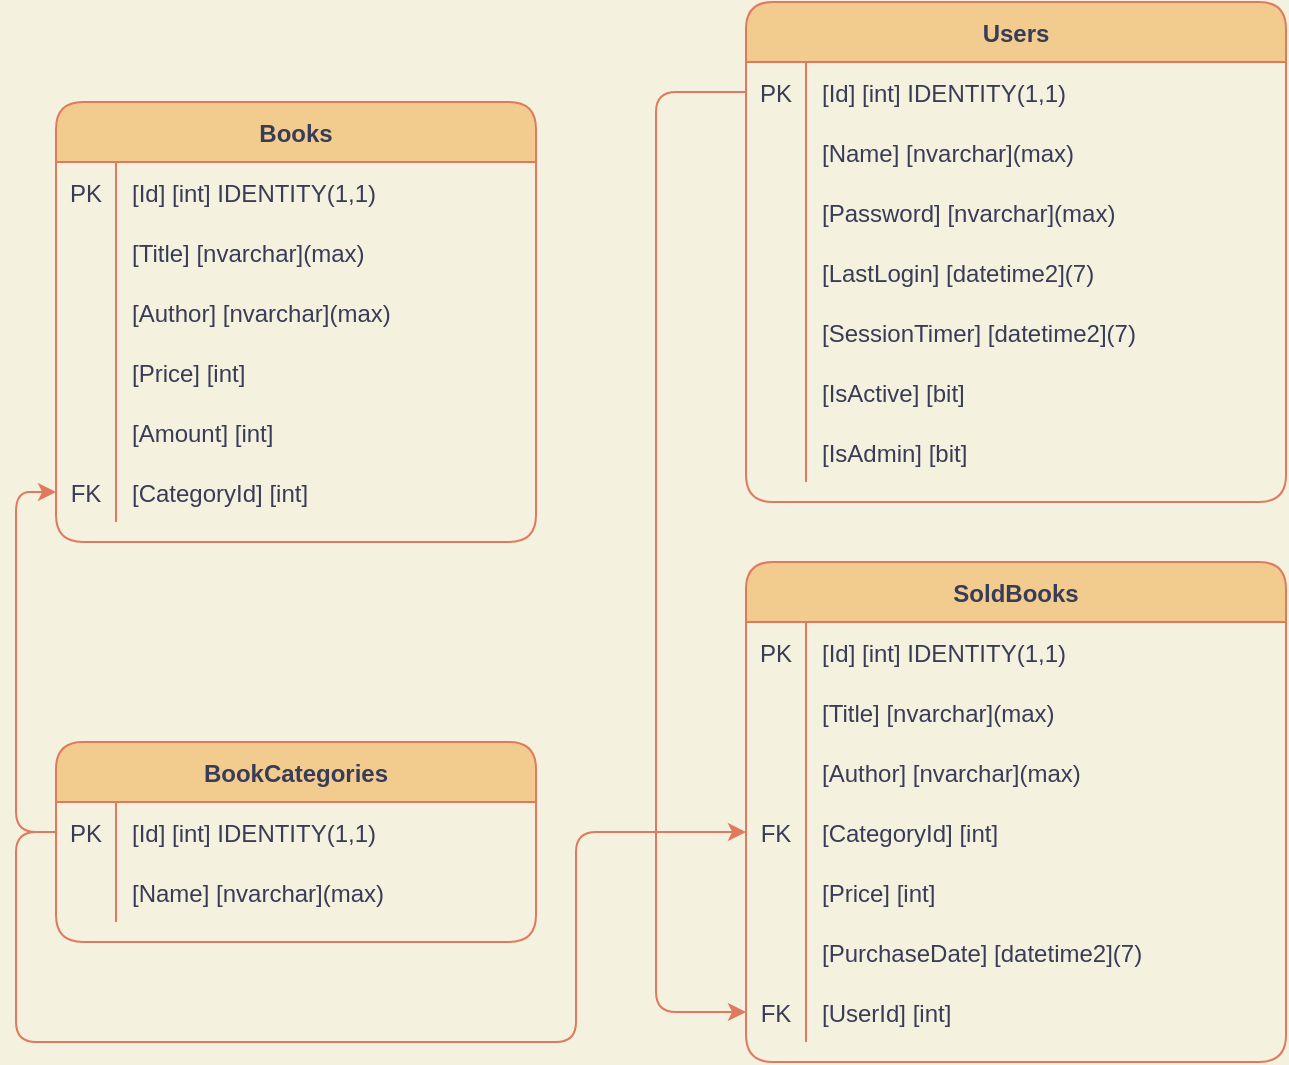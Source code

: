 <mxfile version="14.4.2" type="github">
  <diagram id="R2lEEEUBdFMjLlhIrx00" name="Page-1">
    <mxGraphModel dx="1422" dy="762" grid="1" gridSize="10" guides="1" tooltips="1" connect="1" arrows="1" fold="1" page="1" pageScale="1" pageWidth="1100" pageHeight="850" background="#F4F1DE" math="0" shadow="0" extFonts="Permanent Marker^https://fonts.googleapis.com/css?family=Permanent+Marker">
      <root>
        <mxCell id="0" />
        <mxCell id="1" parent="0" />
        <mxCell id="w2-F63Qf93moYLZBpYMV-134" value="Users" style="shape=table;startSize=30;container=1;collapsible=1;childLayout=tableLayout;fixedRows=1;rowLines=0;fontStyle=1;align=center;resizeLast=1;fillColor=#F2CC8F;strokeColor=#E07A5F;fontColor=#393C56;rounded=1;" parent="1" vertex="1">
          <mxGeometry x="415" y="30" width="270" height="250" as="geometry" />
        </mxCell>
        <mxCell id="w2-F63Qf93moYLZBpYMV-135" value="" style="shape=partialRectangle;collapsible=0;dropTarget=0;pointerEvents=0;fillColor=none;points=[[0,0.5],[1,0.5]];portConstraint=eastwest;top=0;left=0;right=0;bottom=0;strokeColor=#E07A5F;fontColor=#393C56;rounded=1;" parent="w2-F63Qf93moYLZBpYMV-134" vertex="1">
          <mxGeometry y="30" width="270" height="30" as="geometry" />
        </mxCell>
        <mxCell id="w2-F63Qf93moYLZBpYMV-136" value="PK" style="shape=partialRectangle;overflow=hidden;connectable=0;fillColor=none;top=0;left=0;bottom=0;right=0;strokeColor=#E07A5F;fontColor=#393C56;verticalAlign=middle;rounded=1;" parent="w2-F63Qf93moYLZBpYMV-135" vertex="1">
          <mxGeometry width="30" height="30" as="geometry" />
        </mxCell>
        <mxCell id="w2-F63Qf93moYLZBpYMV-137" value="[Id] [int] IDENTITY(1,1) " style="shape=partialRectangle;overflow=hidden;connectable=0;fillColor=none;top=0;left=0;bottom=0;right=0;align=left;spacingLeft=6;strokeColor=#E07A5F;fontColor=#393C56;rounded=1;" parent="w2-F63Qf93moYLZBpYMV-135" vertex="1">
          <mxGeometry x="30" width="240" height="30" as="geometry" />
        </mxCell>
        <mxCell id="w2-F63Qf93moYLZBpYMV-138" value="" style="shape=partialRectangle;collapsible=0;dropTarget=0;pointerEvents=0;fillColor=none;points=[[0,0.5],[1,0.5]];portConstraint=eastwest;top=0;left=0;right=0;bottom=0;strokeColor=#E07A5F;fontColor=#393C56;rounded=1;" parent="w2-F63Qf93moYLZBpYMV-134" vertex="1">
          <mxGeometry y="60" width="270" height="30" as="geometry" />
        </mxCell>
        <mxCell id="w2-F63Qf93moYLZBpYMV-139" value="" style="shape=partialRectangle;overflow=hidden;connectable=0;fillColor=none;top=0;left=0;bottom=0;right=0;strokeColor=#E07A5F;fontColor=#393C56;rounded=1;" parent="w2-F63Qf93moYLZBpYMV-138" vertex="1">
          <mxGeometry width="30" height="30" as="geometry" />
        </mxCell>
        <mxCell id="w2-F63Qf93moYLZBpYMV-140" value="[Name] [nvarchar](max)" style="shape=partialRectangle;overflow=hidden;connectable=0;fillColor=none;top=0;left=0;bottom=0;right=0;align=left;spacingLeft=6;strokeColor=#E07A5F;fontColor=#393C56;rounded=1;" parent="w2-F63Qf93moYLZBpYMV-138" vertex="1">
          <mxGeometry x="30" width="240" height="30" as="geometry" />
        </mxCell>
        <mxCell id="w2-F63Qf93moYLZBpYMV-141" value="" style="shape=partialRectangle;collapsible=0;dropTarget=0;pointerEvents=0;fillColor=none;points=[[0,0.5],[1,0.5]];portConstraint=eastwest;top=0;left=0;right=0;bottom=0;strokeColor=#E07A5F;fontColor=#393C56;rounded=1;" parent="w2-F63Qf93moYLZBpYMV-134" vertex="1">
          <mxGeometry y="90" width="270" height="30" as="geometry" />
        </mxCell>
        <mxCell id="w2-F63Qf93moYLZBpYMV-142" value="" style="shape=partialRectangle;overflow=hidden;connectable=0;fillColor=none;top=0;left=0;bottom=0;right=0;strokeColor=#E07A5F;fontColor=#393C56;rounded=1;" parent="w2-F63Qf93moYLZBpYMV-141" vertex="1">
          <mxGeometry width="30" height="30" as="geometry" />
        </mxCell>
        <mxCell id="w2-F63Qf93moYLZBpYMV-143" value="[Password] [nvarchar](max)" style="shape=partialRectangle;overflow=hidden;connectable=0;fillColor=none;top=0;left=0;bottom=0;right=0;align=left;spacingLeft=6;strokeColor=#E07A5F;fontColor=#393C56;rounded=1;" parent="w2-F63Qf93moYLZBpYMV-141" vertex="1">
          <mxGeometry x="30" width="240" height="30" as="geometry" />
        </mxCell>
        <mxCell id="w2-F63Qf93moYLZBpYMV-144" value="" style="shape=partialRectangle;collapsible=0;dropTarget=0;pointerEvents=0;fillColor=none;points=[[0,0.5],[1,0.5]];portConstraint=eastwest;top=0;left=0;right=0;bottom=0;strokeColor=#E07A5F;fontColor=#393C56;rounded=1;" parent="w2-F63Qf93moYLZBpYMV-134" vertex="1">
          <mxGeometry y="120" width="270" height="30" as="geometry" />
        </mxCell>
        <mxCell id="w2-F63Qf93moYLZBpYMV-145" value="" style="shape=partialRectangle;overflow=hidden;connectable=0;fillColor=none;top=0;left=0;bottom=0;right=0;strokeColor=#E07A5F;fontColor=#393C56;rounded=1;" parent="w2-F63Qf93moYLZBpYMV-144" vertex="1">
          <mxGeometry width="30" height="30" as="geometry" />
        </mxCell>
        <mxCell id="w2-F63Qf93moYLZBpYMV-146" value="[LastLogin] [datetime2](7)" style="shape=partialRectangle;overflow=hidden;connectable=0;fillColor=none;top=0;left=0;bottom=0;right=0;align=left;spacingLeft=6;strokeColor=#E07A5F;fontColor=#393C56;rounded=1;" parent="w2-F63Qf93moYLZBpYMV-144" vertex="1">
          <mxGeometry x="30" width="240" height="30" as="geometry" />
        </mxCell>
        <mxCell id="w2-F63Qf93moYLZBpYMV-147" value="" style="shape=partialRectangle;collapsible=0;dropTarget=0;pointerEvents=0;fillColor=none;points=[[0,0.5],[1,0.5]];portConstraint=eastwest;top=0;left=0;right=0;bottom=0;strokeColor=#E07A5F;fontColor=#393C56;rounded=1;" parent="w2-F63Qf93moYLZBpYMV-134" vertex="1">
          <mxGeometry y="150" width="270" height="30" as="geometry" />
        </mxCell>
        <mxCell id="w2-F63Qf93moYLZBpYMV-148" value="" style="shape=partialRectangle;overflow=hidden;connectable=0;fillColor=none;top=0;left=0;bottom=0;right=0;strokeColor=#E07A5F;fontColor=#393C56;rounded=1;" parent="w2-F63Qf93moYLZBpYMV-147" vertex="1">
          <mxGeometry width="30" height="30" as="geometry" />
        </mxCell>
        <mxCell id="w2-F63Qf93moYLZBpYMV-149" value="[SessionTimer] [datetime2](7)" style="shape=partialRectangle;overflow=hidden;connectable=0;fillColor=none;top=0;left=0;bottom=0;right=0;align=left;spacingLeft=6;strokeColor=#E07A5F;fontColor=#393C56;rounded=1;" parent="w2-F63Qf93moYLZBpYMV-147" vertex="1">
          <mxGeometry x="30" width="240" height="30" as="geometry" />
        </mxCell>
        <mxCell id="w2-F63Qf93moYLZBpYMV-150" value="" style="shape=partialRectangle;collapsible=0;dropTarget=0;pointerEvents=0;fillColor=none;points=[[0,0.5],[1,0.5]];portConstraint=eastwest;top=0;left=0;right=0;bottom=0;strokeColor=#E07A5F;fontColor=#393C56;rounded=1;" parent="w2-F63Qf93moYLZBpYMV-134" vertex="1">
          <mxGeometry y="180" width="270" height="30" as="geometry" />
        </mxCell>
        <mxCell id="w2-F63Qf93moYLZBpYMV-151" value="" style="shape=partialRectangle;overflow=hidden;connectable=0;fillColor=none;top=0;left=0;bottom=0;right=0;strokeColor=#E07A5F;fontColor=#393C56;rounded=1;" parent="w2-F63Qf93moYLZBpYMV-150" vertex="1">
          <mxGeometry width="30" height="30" as="geometry" />
        </mxCell>
        <mxCell id="w2-F63Qf93moYLZBpYMV-152" value="[IsActive] [bit]" style="shape=partialRectangle;overflow=hidden;connectable=0;fillColor=none;top=0;left=0;bottom=0;right=0;align=left;spacingLeft=6;strokeColor=#E07A5F;fontColor=#393C56;rounded=1;" parent="w2-F63Qf93moYLZBpYMV-150" vertex="1">
          <mxGeometry x="30" width="240" height="30" as="geometry" />
        </mxCell>
        <mxCell id="w2-F63Qf93moYLZBpYMV-153" value="" style="shape=partialRectangle;collapsible=0;dropTarget=0;pointerEvents=0;fillColor=none;points=[[0,0.5],[1,0.5]];portConstraint=eastwest;top=0;left=0;right=0;bottom=0;strokeColor=#E07A5F;fontColor=#393C56;rounded=1;" parent="w2-F63Qf93moYLZBpYMV-134" vertex="1">
          <mxGeometry y="210" width="270" height="30" as="geometry" />
        </mxCell>
        <mxCell id="w2-F63Qf93moYLZBpYMV-154" value="" style="shape=partialRectangle;overflow=hidden;connectable=0;fillColor=none;top=0;left=0;bottom=0;right=0;strokeColor=#E07A5F;fontColor=#393C56;rounded=1;" parent="w2-F63Qf93moYLZBpYMV-153" vertex="1">
          <mxGeometry width="30" height="30" as="geometry" />
        </mxCell>
        <mxCell id="w2-F63Qf93moYLZBpYMV-155" value="[IsAdmin] [bit]" style="shape=partialRectangle;overflow=hidden;connectable=0;fillColor=none;top=0;left=0;bottom=0;right=0;align=left;spacingLeft=6;strokeColor=#E07A5F;fontColor=#393C56;rounded=1;" parent="w2-F63Qf93moYLZBpYMV-153" vertex="1">
          <mxGeometry x="30" width="240" height="30" as="geometry" />
        </mxCell>
        <mxCell id="w2-F63Qf93moYLZBpYMV-156" value="Books" style="shape=table;startSize=30;container=1;collapsible=1;childLayout=tableLayout;fixedRows=1;rowLines=0;fontStyle=1;align=center;resizeLast=1;swimlaneFillColor=none;fillColor=#F2CC8F;strokeColor=#E07A5F;fontColor=#393C56;rounded=1;shadow=0;" parent="1" vertex="1">
          <mxGeometry x="70" y="80" width="240" height="220" as="geometry" />
        </mxCell>
        <mxCell id="w2-F63Qf93moYLZBpYMV-157" value="" style="shape=partialRectangle;collapsible=0;dropTarget=0;pointerEvents=0;fillColor=none;points=[[0,0.5],[1,0.5]];portConstraint=eastwest;top=0;left=0;right=0;bottom=0;strokeColor=#E07A5F;fontColor=#393C56;rounded=1;" parent="w2-F63Qf93moYLZBpYMV-156" vertex="1">
          <mxGeometry y="30" width="240" height="30" as="geometry" />
        </mxCell>
        <mxCell id="w2-F63Qf93moYLZBpYMV-158" value="PK" style="shape=partialRectangle;overflow=hidden;connectable=0;fillColor=none;top=0;left=0;bottom=0;right=0;strokeColor=#E07A5F;fontColor=#393C56;rounded=1;" parent="w2-F63Qf93moYLZBpYMV-157" vertex="1">
          <mxGeometry width="30" height="30" as="geometry" />
        </mxCell>
        <mxCell id="w2-F63Qf93moYLZBpYMV-159" value="[Id] [int] IDENTITY(1,1)" style="shape=partialRectangle;overflow=hidden;connectable=0;fillColor=none;top=0;left=0;bottom=0;right=0;align=left;spacingLeft=6;strokeColor=#E07A5F;fontColor=#393C56;rounded=1;" parent="w2-F63Qf93moYLZBpYMV-157" vertex="1">
          <mxGeometry x="30" width="210" height="30" as="geometry" />
        </mxCell>
        <mxCell id="w2-F63Qf93moYLZBpYMV-160" value="" style="shape=partialRectangle;collapsible=0;dropTarget=0;pointerEvents=0;fillColor=none;points=[[0,0.5],[1,0.5]];portConstraint=eastwest;top=0;left=0;right=0;bottom=0;strokeColor=#E07A5F;fontColor=#393C56;rounded=1;" parent="w2-F63Qf93moYLZBpYMV-156" vertex="1">
          <mxGeometry y="60" width="240" height="30" as="geometry" />
        </mxCell>
        <mxCell id="w2-F63Qf93moYLZBpYMV-161" value="" style="shape=partialRectangle;overflow=hidden;connectable=0;fillColor=none;top=0;left=0;bottom=0;right=0;strokeColor=#E07A5F;fontColor=#393C56;rounded=1;" parent="w2-F63Qf93moYLZBpYMV-160" vertex="1">
          <mxGeometry width="30" height="30" as="geometry" />
        </mxCell>
        <mxCell id="w2-F63Qf93moYLZBpYMV-162" value="[Title] [nvarchar](max)" style="shape=partialRectangle;overflow=hidden;connectable=0;fillColor=none;top=0;left=0;bottom=0;right=0;align=left;spacingLeft=6;strokeColor=#E07A5F;fontColor=#393C56;rounded=1;" parent="w2-F63Qf93moYLZBpYMV-160" vertex="1">
          <mxGeometry x="30" width="210" height="30" as="geometry" />
        </mxCell>
        <mxCell id="w2-F63Qf93moYLZBpYMV-163" value="" style="shape=partialRectangle;collapsible=0;dropTarget=0;pointerEvents=0;fillColor=none;points=[[0,0.5],[1,0.5]];portConstraint=eastwest;top=0;left=0;right=0;bottom=0;strokeColor=#E07A5F;fontColor=#393C56;rounded=1;" parent="w2-F63Qf93moYLZBpYMV-156" vertex="1">
          <mxGeometry y="90" width="240" height="30" as="geometry" />
        </mxCell>
        <mxCell id="w2-F63Qf93moYLZBpYMV-164" value="" style="shape=partialRectangle;overflow=hidden;connectable=0;fillColor=none;top=0;left=0;bottom=0;right=0;strokeColor=#E07A5F;fontColor=#393C56;rounded=1;" parent="w2-F63Qf93moYLZBpYMV-163" vertex="1">
          <mxGeometry width="30" height="30" as="geometry" />
        </mxCell>
        <mxCell id="w2-F63Qf93moYLZBpYMV-165" value="[Author] [nvarchar](max)" style="shape=partialRectangle;overflow=hidden;connectable=0;fillColor=none;top=0;left=0;bottom=0;right=0;align=left;spacingLeft=6;strokeColor=#E07A5F;fontColor=#393C56;rounded=1;" parent="w2-F63Qf93moYLZBpYMV-163" vertex="1">
          <mxGeometry x="30" width="210" height="30" as="geometry" />
        </mxCell>
        <mxCell id="w2-F63Qf93moYLZBpYMV-166" value="" style="shape=partialRectangle;collapsible=0;dropTarget=0;pointerEvents=0;fillColor=none;points=[[0,0.5],[1,0.5]];portConstraint=eastwest;top=0;left=0;right=0;bottom=0;strokeColor=#E07A5F;fontColor=#393C56;rounded=1;" parent="w2-F63Qf93moYLZBpYMV-156" vertex="1">
          <mxGeometry y="120" width="240" height="30" as="geometry" />
        </mxCell>
        <mxCell id="w2-F63Qf93moYLZBpYMV-167" value="" style="shape=partialRectangle;overflow=hidden;connectable=0;fillColor=none;top=0;left=0;bottom=0;right=0;strokeColor=#E07A5F;fontColor=#393C56;rounded=1;" parent="w2-F63Qf93moYLZBpYMV-166" vertex="1">
          <mxGeometry width="30" height="30" as="geometry" />
        </mxCell>
        <mxCell id="w2-F63Qf93moYLZBpYMV-168" value="[Price] [int]" style="shape=partialRectangle;overflow=hidden;connectable=0;fillColor=none;top=0;left=0;bottom=0;right=0;align=left;spacingLeft=6;strokeColor=#E07A5F;fontColor=#393C56;rounded=1;" parent="w2-F63Qf93moYLZBpYMV-166" vertex="1">
          <mxGeometry x="30" width="210" height="30" as="geometry" />
        </mxCell>
        <mxCell id="w2-F63Qf93moYLZBpYMV-169" value="" style="shape=partialRectangle;collapsible=0;dropTarget=0;pointerEvents=0;fillColor=none;points=[[0,0.5],[1,0.5]];portConstraint=eastwest;top=0;left=0;right=0;bottom=0;strokeColor=#E07A5F;fontColor=#393C56;rounded=1;" parent="w2-F63Qf93moYLZBpYMV-156" vertex="1">
          <mxGeometry y="150" width="240" height="30" as="geometry" />
        </mxCell>
        <mxCell id="w2-F63Qf93moYLZBpYMV-170" value="" style="shape=partialRectangle;overflow=hidden;connectable=0;fillColor=none;top=0;left=0;bottom=0;right=0;strokeColor=#E07A5F;fontColor=#393C56;rounded=1;" parent="w2-F63Qf93moYLZBpYMV-169" vertex="1">
          <mxGeometry width="30" height="30" as="geometry" />
        </mxCell>
        <mxCell id="w2-F63Qf93moYLZBpYMV-171" value="[Amount] [int]" style="shape=partialRectangle;overflow=hidden;connectable=0;fillColor=none;top=0;left=0;bottom=0;right=0;align=left;spacingLeft=6;strokeColor=#E07A5F;fontColor=#393C56;rounded=1;" parent="w2-F63Qf93moYLZBpYMV-169" vertex="1">
          <mxGeometry x="30" width="210" height="30" as="geometry" />
        </mxCell>
        <mxCell id="w2-F63Qf93moYLZBpYMV-172" value="" style="shape=partialRectangle;collapsible=0;dropTarget=0;pointerEvents=0;fillColor=none;points=[[0,0.5],[1,0.5]];portConstraint=eastwest;top=0;left=0;right=0;bottom=0;strokeColor=#E07A5F;fontColor=#393C56;rounded=1;" parent="w2-F63Qf93moYLZBpYMV-156" vertex="1">
          <mxGeometry y="180" width="240" height="30" as="geometry" />
        </mxCell>
        <mxCell id="w2-F63Qf93moYLZBpYMV-173" value="FK" style="shape=partialRectangle;overflow=hidden;connectable=0;fillColor=none;top=0;left=0;bottom=0;right=0;strokeColor=#E07A5F;fontColor=#393C56;rounded=1;" parent="w2-F63Qf93moYLZBpYMV-172" vertex="1">
          <mxGeometry width="30" height="30" as="geometry" />
        </mxCell>
        <mxCell id="w2-F63Qf93moYLZBpYMV-174" value="[CategoryId] [int]" style="shape=partialRectangle;overflow=hidden;connectable=0;fillColor=none;top=0;left=0;bottom=0;right=0;align=left;spacingLeft=6;strokeColor=#E07A5F;fontColor=#393C56;rounded=1;" parent="w2-F63Qf93moYLZBpYMV-172" vertex="1">
          <mxGeometry x="30" width="210" height="30" as="geometry" />
        </mxCell>
        <mxCell id="w2-F63Qf93moYLZBpYMV-175" value="BookCategories" style="shape=table;startSize=30;container=1;collapsible=1;childLayout=tableLayout;fixedRows=1;rowLines=0;fontStyle=1;align=center;resizeLast=1;fillColor=#F2CC8F;strokeColor=#E07A5F;fontColor=#393C56;rounded=1;" parent="1" vertex="1">
          <mxGeometry x="70" y="400" width="240" height="100" as="geometry" />
        </mxCell>
        <mxCell id="w2-F63Qf93moYLZBpYMV-176" value="" style="shape=partialRectangle;collapsible=0;dropTarget=0;pointerEvents=0;fillColor=none;points=[[0,0.5],[1,0.5]];portConstraint=eastwest;top=0;left=0;right=0;bottom=0;strokeColor=#E07A5F;fontColor=#393C56;rounded=1;" parent="w2-F63Qf93moYLZBpYMV-175" vertex="1">
          <mxGeometry y="30" width="240" height="30" as="geometry" />
        </mxCell>
        <mxCell id="w2-F63Qf93moYLZBpYMV-177" value="PK" style="shape=partialRectangle;overflow=hidden;connectable=0;fillColor=none;top=0;left=0;bottom=0;right=0;strokeColor=#E07A5F;fontColor=#393C56;rounded=1;" parent="w2-F63Qf93moYLZBpYMV-176" vertex="1">
          <mxGeometry width="30" height="30" as="geometry" />
        </mxCell>
        <mxCell id="w2-F63Qf93moYLZBpYMV-178" value="[Id] [int] IDENTITY(1,1) " style="shape=partialRectangle;overflow=hidden;connectable=0;fillColor=none;top=0;left=0;bottom=0;right=0;align=left;spacingLeft=6;strokeColor=#E07A5F;fontColor=#393C56;rounded=1;" parent="w2-F63Qf93moYLZBpYMV-176" vertex="1">
          <mxGeometry x="30" width="210" height="30" as="geometry" />
        </mxCell>
        <mxCell id="w2-F63Qf93moYLZBpYMV-179" value="" style="shape=partialRectangle;collapsible=0;dropTarget=0;pointerEvents=0;fillColor=none;points=[[0,0.5],[1,0.5]];portConstraint=eastwest;top=0;left=0;right=0;bottom=0;strokeColor=#E07A5F;fontColor=#393C56;rounded=1;" parent="w2-F63Qf93moYLZBpYMV-175" vertex="1">
          <mxGeometry y="60" width="240" height="30" as="geometry" />
        </mxCell>
        <mxCell id="w2-F63Qf93moYLZBpYMV-180" value="" style="shape=partialRectangle;overflow=hidden;connectable=0;fillColor=none;top=0;left=0;bottom=0;right=0;strokeColor=#E07A5F;fontColor=#393C56;rounded=1;" parent="w2-F63Qf93moYLZBpYMV-179" vertex="1">
          <mxGeometry width="30" height="30" as="geometry" />
        </mxCell>
        <mxCell id="w2-F63Qf93moYLZBpYMV-181" value="[Name] [nvarchar](max)" style="shape=partialRectangle;overflow=hidden;connectable=0;fillColor=none;top=0;left=0;bottom=0;right=0;align=left;spacingLeft=6;strokeColor=#E07A5F;fontColor=#393C56;rounded=1;" parent="w2-F63Qf93moYLZBpYMV-179" vertex="1">
          <mxGeometry x="30" width="210" height="30" as="geometry" />
        </mxCell>
        <mxCell id="w2-F63Qf93moYLZBpYMV-182" value="SoldBooks" style="shape=table;startSize=30;container=1;collapsible=1;childLayout=tableLayout;fixedRows=1;rowLines=0;fontStyle=1;align=center;resizeLast=1;fillColor=#F2CC8F;strokeColor=#E07A5F;fontColor=#393C56;rounded=1;" parent="1" vertex="1">
          <mxGeometry x="415" y="310" width="270" height="250" as="geometry" />
        </mxCell>
        <mxCell id="w2-F63Qf93moYLZBpYMV-183" value="" style="shape=partialRectangle;collapsible=0;dropTarget=0;pointerEvents=0;fillColor=none;points=[[0,0.5],[1,0.5]];portConstraint=eastwest;top=0;left=0;right=0;bottom=0;strokeColor=#E07A5F;fontColor=#393C56;rounded=1;" parent="w2-F63Qf93moYLZBpYMV-182" vertex="1">
          <mxGeometry y="30" width="270" height="30" as="geometry" />
        </mxCell>
        <mxCell id="w2-F63Qf93moYLZBpYMV-184" value="PK" style="shape=partialRectangle;overflow=hidden;connectable=0;fillColor=none;top=0;left=0;bottom=0;right=0;strokeColor=#E07A5F;fontColor=#393C56;rounded=1;" parent="w2-F63Qf93moYLZBpYMV-183" vertex="1">
          <mxGeometry width="30" height="30" as="geometry" />
        </mxCell>
        <mxCell id="w2-F63Qf93moYLZBpYMV-185" value="[Id] [int] IDENTITY(1,1)" style="shape=partialRectangle;overflow=hidden;connectable=0;fillColor=none;top=0;left=0;bottom=0;right=0;align=left;spacingLeft=6;strokeColor=#E07A5F;fontColor=#393C56;rounded=1;" parent="w2-F63Qf93moYLZBpYMV-183" vertex="1">
          <mxGeometry x="30" width="240" height="30" as="geometry" />
        </mxCell>
        <mxCell id="w2-F63Qf93moYLZBpYMV-186" value="" style="shape=partialRectangle;collapsible=0;dropTarget=0;pointerEvents=0;fillColor=none;points=[[0,0.5],[1,0.5]];portConstraint=eastwest;top=0;left=0;right=0;bottom=0;strokeColor=#E07A5F;fontColor=#393C56;rounded=1;" parent="w2-F63Qf93moYLZBpYMV-182" vertex="1">
          <mxGeometry y="60" width="270" height="30" as="geometry" />
        </mxCell>
        <mxCell id="w2-F63Qf93moYLZBpYMV-187" value="" style="shape=partialRectangle;overflow=hidden;connectable=0;fillColor=none;top=0;left=0;bottom=0;right=0;strokeColor=#E07A5F;fontColor=#393C56;rounded=1;" parent="w2-F63Qf93moYLZBpYMV-186" vertex="1">
          <mxGeometry width="30" height="30" as="geometry" />
        </mxCell>
        <mxCell id="w2-F63Qf93moYLZBpYMV-188" value="[Title] [nvarchar](max)" style="shape=partialRectangle;overflow=hidden;connectable=0;fillColor=none;top=0;left=0;bottom=0;right=0;align=left;spacingLeft=6;strokeColor=#E07A5F;fontColor=#393C56;rounded=1;" parent="w2-F63Qf93moYLZBpYMV-186" vertex="1">
          <mxGeometry x="30" width="240" height="30" as="geometry" />
        </mxCell>
        <mxCell id="w2-F63Qf93moYLZBpYMV-189" value="" style="shape=partialRectangle;collapsible=0;dropTarget=0;pointerEvents=0;fillColor=none;points=[[0,0.5],[1,0.5]];portConstraint=eastwest;top=0;left=0;right=0;bottom=0;strokeColor=#E07A5F;fontColor=#393C56;rounded=1;" parent="w2-F63Qf93moYLZBpYMV-182" vertex="1">
          <mxGeometry y="90" width="270" height="30" as="geometry" />
        </mxCell>
        <mxCell id="w2-F63Qf93moYLZBpYMV-190" value="" style="shape=partialRectangle;overflow=hidden;connectable=0;fillColor=none;top=0;left=0;bottom=0;right=0;strokeColor=#E07A5F;fontColor=#393C56;rounded=1;" parent="w2-F63Qf93moYLZBpYMV-189" vertex="1">
          <mxGeometry width="30" height="30" as="geometry" />
        </mxCell>
        <mxCell id="w2-F63Qf93moYLZBpYMV-191" value="[Author] [nvarchar](max)" style="shape=partialRectangle;overflow=hidden;connectable=0;fillColor=none;top=0;left=0;bottom=0;right=0;align=left;spacingLeft=6;strokeColor=#E07A5F;fontColor=#393C56;rounded=1;" parent="w2-F63Qf93moYLZBpYMV-189" vertex="1">
          <mxGeometry x="30" width="240" height="30" as="geometry" />
        </mxCell>
        <mxCell id="w2-F63Qf93moYLZBpYMV-192" value="" style="shape=partialRectangle;collapsible=0;dropTarget=0;pointerEvents=0;fillColor=none;points=[[0,0.5],[1,0.5]];portConstraint=eastwest;top=0;left=0;right=0;bottom=0;strokeColor=#E07A5F;fontColor=#393C56;rounded=1;" parent="w2-F63Qf93moYLZBpYMV-182" vertex="1">
          <mxGeometry y="120" width="270" height="30" as="geometry" />
        </mxCell>
        <mxCell id="w2-F63Qf93moYLZBpYMV-193" value="FK" style="shape=partialRectangle;overflow=hidden;connectable=0;fillColor=none;top=0;left=0;bottom=0;right=0;strokeColor=#E07A5F;fontColor=#393C56;rounded=1;" parent="w2-F63Qf93moYLZBpYMV-192" vertex="1">
          <mxGeometry width="30" height="30" as="geometry" />
        </mxCell>
        <mxCell id="w2-F63Qf93moYLZBpYMV-194" value="[CategoryId] [int]" style="shape=partialRectangle;overflow=hidden;connectable=0;fillColor=none;top=0;left=0;bottom=0;right=0;align=left;spacingLeft=6;strokeColor=#E07A5F;fontColor=#393C56;rounded=1;" parent="w2-F63Qf93moYLZBpYMV-192" vertex="1">
          <mxGeometry x="30" width="240" height="30" as="geometry" />
        </mxCell>
        <mxCell id="w2-F63Qf93moYLZBpYMV-195" value="" style="shape=partialRectangle;collapsible=0;dropTarget=0;pointerEvents=0;fillColor=none;points=[[0,0.5],[1,0.5]];portConstraint=eastwest;top=0;left=0;right=0;bottom=0;strokeColor=#E07A5F;fontColor=#393C56;rounded=1;" parent="w2-F63Qf93moYLZBpYMV-182" vertex="1">
          <mxGeometry y="150" width="270" height="30" as="geometry" />
        </mxCell>
        <mxCell id="w2-F63Qf93moYLZBpYMV-196" value="" style="shape=partialRectangle;overflow=hidden;connectable=0;fillColor=none;top=0;left=0;bottom=0;right=0;strokeColor=#E07A5F;fontColor=#393C56;rounded=1;" parent="w2-F63Qf93moYLZBpYMV-195" vertex="1">
          <mxGeometry width="30" height="30" as="geometry" />
        </mxCell>
        <mxCell id="w2-F63Qf93moYLZBpYMV-197" value="[Price] [int]" style="shape=partialRectangle;overflow=hidden;connectable=0;fillColor=none;top=0;left=0;bottom=0;right=0;align=left;spacingLeft=6;strokeColor=#E07A5F;fontColor=#393C56;rounded=1;" parent="w2-F63Qf93moYLZBpYMV-195" vertex="1">
          <mxGeometry x="30" width="240" height="30" as="geometry" />
        </mxCell>
        <mxCell id="w2-F63Qf93moYLZBpYMV-198" value="" style="shape=partialRectangle;collapsible=0;dropTarget=0;pointerEvents=0;fillColor=none;points=[[0,0.5],[1,0.5]];portConstraint=eastwest;top=0;left=0;right=0;bottom=0;strokeColor=#E07A5F;fontColor=#393C56;rounded=1;" parent="w2-F63Qf93moYLZBpYMV-182" vertex="1">
          <mxGeometry y="180" width="270" height="30" as="geometry" />
        </mxCell>
        <mxCell id="w2-F63Qf93moYLZBpYMV-199" value="" style="shape=partialRectangle;overflow=hidden;connectable=0;fillColor=none;top=0;left=0;bottom=0;right=0;strokeColor=#E07A5F;fontColor=#393C56;rounded=1;" parent="w2-F63Qf93moYLZBpYMV-198" vertex="1">
          <mxGeometry width="30" height="30" as="geometry" />
        </mxCell>
        <mxCell id="w2-F63Qf93moYLZBpYMV-200" value="[PurchaseDate] [datetime2](7)" style="shape=partialRectangle;overflow=hidden;connectable=0;fillColor=none;top=0;left=0;bottom=0;right=0;align=left;spacingLeft=6;strokeColor=#E07A5F;fontColor=#393C56;rounded=1;" parent="w2-F63Qf93moYLZBpYMV-198" vertex="1">
          <mxGeometry x="30" width="240" height="30" as="geometry" />
        </mxCell>
        <mxCell id="w2-F63Qf93moYLZBpYMV-201" value="" style="shape=partialRectangle;collapsible=0;dropTarget=0;pointerEvents=0;fillColor=none;points=[[0,0.5],[1,0.5]];portConstraint=eastwest;top=0;left=0;right=0;bottom=0;strokeColor=#E07A5F;fontColor=#393C56;rounded=1;" parent="w2-F63Qf93moYLZBpYMV-182" vertex="1">
          <mxGeometry y="210" width="270" height="30" as="geometry" />
        </mxCell>
        <mxCell id="w2-F63Qf93moYLZBpYMV-202" value="FK" style="shape=partialRectangle;overflow=hidden;connectable=0;fillColor=none;top=0;left=0;bottom=0;right=0;strokeColor=#E07A5F;fontColor=#393C56;rounded=1;" parent="w2-F63Qf93moYLZBpYMV-201" vertex="1">
          <mxGeometry width="30" height="30" as="geometry" />
        </mxCell>
        <mxCell id="w2-F63Qf93moYLZBpYMV-203" value="[UserId] [int]" style="shape=partialRectangle;overflow=hidden;connectable=0;fillColor=none;top=0;left=0;bottom=0;right=0;align=left;spacingLeft=6;strokeColor=#E07A5F;fontColor=#393C56;rounded=1;" parent="w2-F63Qf93moYLZBpYMV-201" vertex="1">
          <mxGeometry x="30" width="240" height="30" as="geometry" />
        </mxCell>
        <mxCell id="w2-F63Qf93moYLZBpYMV-215" style="edgeStyle=orthogonalEdgeStyle;curved=0;rounded=1;sketch=0;orthogonalLoop=1;jettySize=auto;html=1;entryX=0;entryY=0.5;entryDx=0;entryDy=0;strokeColor=#E07A5F;fillColor=#F2CC8F;fontColor=#393C56;labelBackgroundColor=#F4F1DE;" parent="1" source="w2-F63Qf93moYLZBpYMV-135" target="w2-F63Qf93moYLZBpYMV-201" edge="1">
          <mxGeometry relative="1" as="geometry">
            <Array as="points">
              <mxPoint x="370" y="75" />
              <mxPoint x="370" y="535" />
            </Array>
          </mxGeometry>
        </mxCell>
        <mxCell id="w2-F63Qf93moYLZBpYMV-217" style="edgeStyle=orthogonalEdgeStyle;curved=0;rounded=1;sketch=0;orthogonalLoop=1;jettySize=auto;html=1;entryX=0;entryY=0.5;entryDx=0;entryDy=0;strokeColor=#E07A5F;fillColor=#F2CC8F;fontColor=#393C56;labelBackgroundColor=#F4F1DE;exitX=0;exitY=0.5;exitDx=0;exitDy=0;" parent="1" source="w2-F63Qf93moYLZBpYMV-176" target="w2-F63Qf93moYLZBpYMV-192" edge="1">
          <mxGeometry relative="1" as="geometry">
            <Array as="points">
              <mxPoint x="50" y="445" />
              <mxPoint x="50" y="550" />
              <mxPoint x="330" y="550" />
              <mxPoint x="330" y="445" />
            </Array>
          </mxGeometry>
        </mxCell>
        <mxCell id="w2-F63Qf93moYLZBpYMV-218" style="edgeStyle=orthogonalEdgeStyle;curved=0;rounded=1;sketch=0;orthogonalLoop=1;jettySize=auto;html=1;entryX=0;entryY=0.5;entryDx=0;entryDy=0;strokeColor=#E07A5F;fillColor=#F2CC8F;fontColor=#393C56;labelBackgroundColor=#F4F1DE;" parent="1" source="w2-F63Qf93moYLZBpYMV-176" target="w2-F63Qf93moYLZBpYMV-172" edge="1">
          <mxGeometry relative="1" as="geometry" />
        </mxCell>
      </root>
    </mxGraphModel>
  </diagram>
</mxfile>

